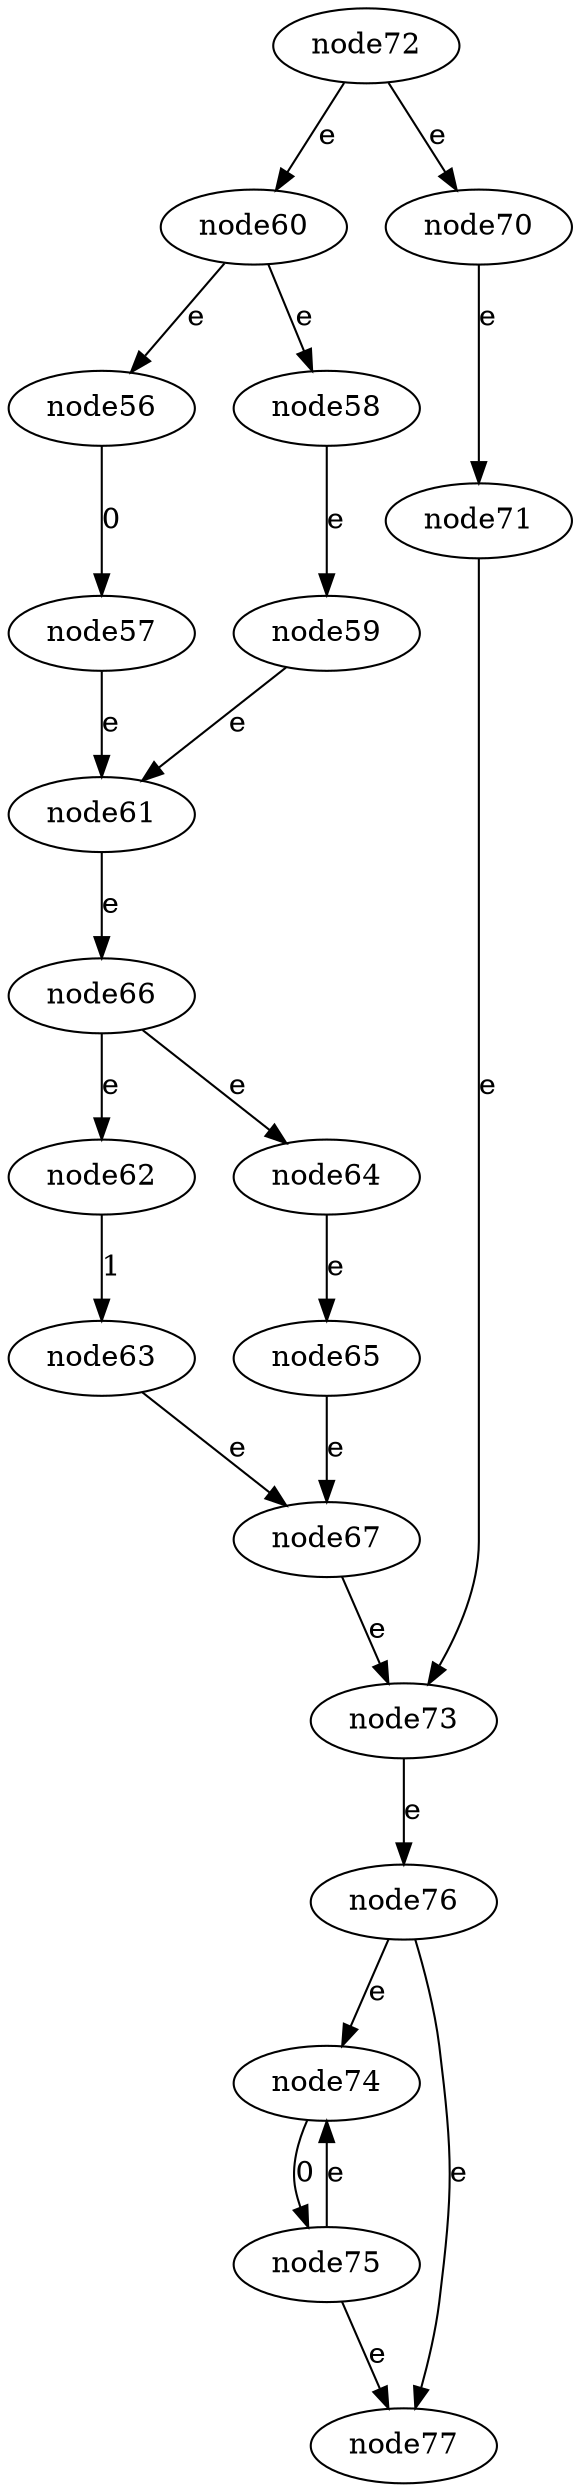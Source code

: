 digraph NFA {
node72 -> node60 [label="e"];
node60 -> node56 [label="e"];
node56 -> node57 [label="0"];
node57 -> node61 [label="e"];
node61 -> node66 [label="e"];
node66 -> node62 [label="e"];
node62 -> node63 [label="1"];
node63 -> node67 [label="e"];
node67 -> node73 [label="e"];
node73 -> node76 [label="e"];
node76 -> node74 [label="e"];
node74 -> node75 [label="0"];
node75 -> node74 [label="e"];
node75 -> node77 [label="e"];
node76 -> node77 [label="e"];
node66 -> node64 [label="e"];
node64 -> node65 [label="e"];
node65 -> node67 [label="e"];
node60 -> node58 [label="e"];
node58 -> node59 [label="e"];
node59 -> node61 [label="e"];
node72 -> node70 [label="e"];
node70 -> node71 [label="e"];
node71 -> node73 [label="e"];
}
